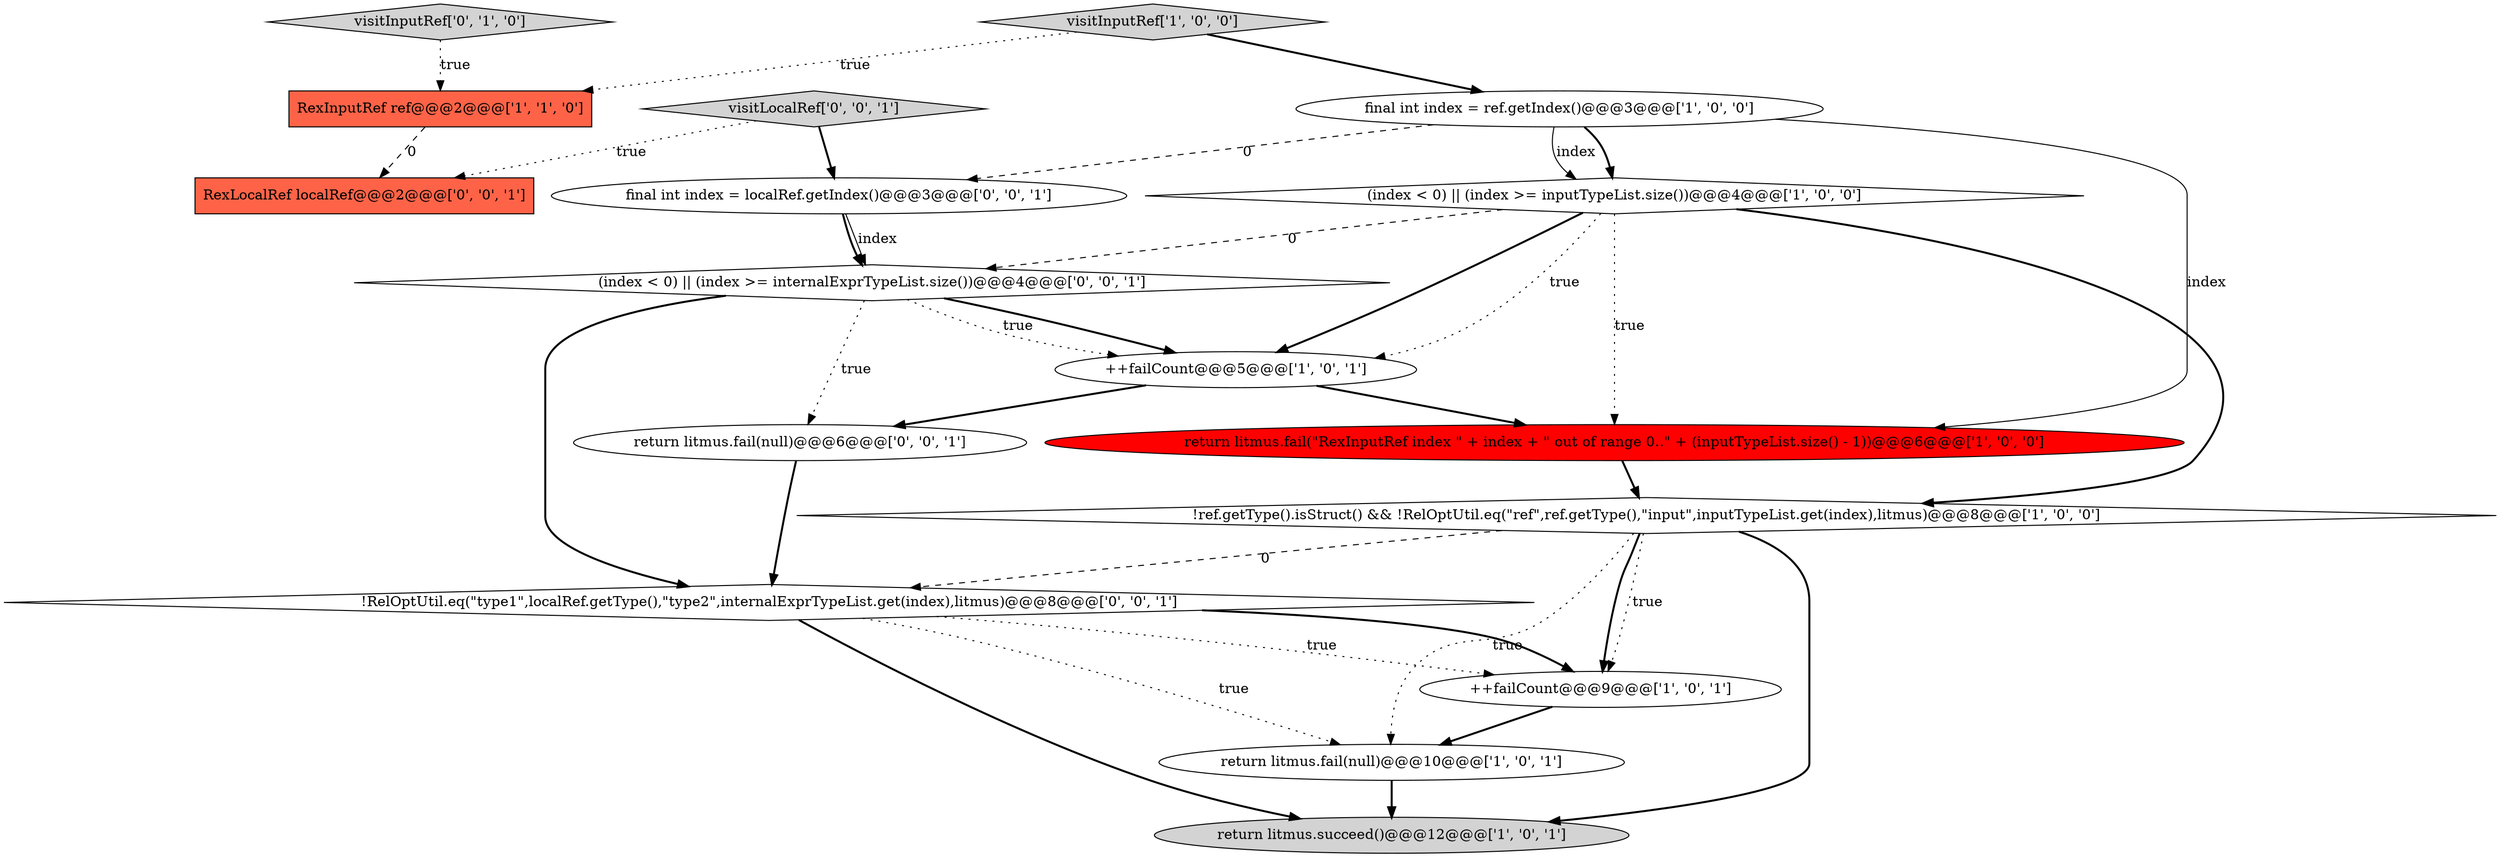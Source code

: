 digraph {
15 [style = filled, label = "return litmus.fail(null)@@@6@@@['0', '0', '1']", fillcolor = white, shape = ellipse image = "AAA0AAABBB3BBB"];
1 [style = filled, label = "RexInputRef ref@@@2@@@['1', '1', '0']", fillcolor = tomato, shape = box image = "AAA0AAABBB1BBB"];
4 [style = filled, label = "!ref.getType().isStruct() && !RelOptUtil.eq(\"ref\",ref.getType(),\"input\",inputTypeList.get(index),litmus)@@@8@@@['1', '0', '0']", fillcolor = white, shape = diamond image = "AAA0AAABBB1BBB"];
3 [style = filled, label = "(index < 0) || (index >= inputTypeList.size())@@@4@@@['1', '0', '0']", fillcolor = white, shape = diamond image = "AAA0AAABBB1BBB"];
13 [style = filled, label = "!RelOptUtil.eq(\"type1\",localRef.getType(),\"type2\",internalExprTypeList.get(index),litmus)@@@8@@@['0', '0', '1']", fillcolor = white, shape = diamond image = "AAA0AAABBB3BBB"];
9 [style = filled, label = "++failCount@@@5@@@['1', '0', '1']", fillcolor = white, shape = ellipse image = "AAA0AAABBB1BBB"];
5 [style = filled, label = "final int index = ref.getIndex()@@@3@@@['1', '0', '0']", fillcolor = white, shape = ellipse image = "AAA0AAABBB1BBB"];
11 [style = filled, label = "visitLocalRef['0', '0', '1']", fillcolor = lightgray, shape = diamond image = "AAA0AAABBB3BBB"];
0 [style = filled, label = "++failCount@@@9@@@['1', '0', '1']", fillcolor = white, shape = ellipse image = "AAA0AAABBB1BBB"];
6 [style = filled, label = "return litmus.fail(null)@@@10@@@['1', '0', '1']", fillcolor = white, shape = ellipse image = "AAA0AAABBB1BBB"];
10 [style = filled, label = "visitInputRef['0', '1', '0']", fillcolor = lightgray, shape = diamond image = "AAA0AAABBB2BBB"];
14 [style = filled, label = "RexLocalRef localRef@@@2@@@['0', '0', '1']", fillcolor = tomato, shape = box image = "AAA0AAABBB3BBB"];
16 [style = filled, label = "final int index = localRef.getIndex()@@@3@@@['0', '0', '1']", fillcolor = white, shape = ellipse image = "AAA0AAABBB3BBB"];
12 [style = filled, label = "(index < 0) || (index >= internalExprTypeList.size())@@@4@@@['0', '0', '1']", fillcolor = white, shape = diamond image = "AAA0AAABBB3BBB"];
8 [style = filled, label = "visitInputRef['1', '0', '0']", fillcolor = lightgray, shape = diamond image = "AAA0AAABBB1BBB"];
2 [style = filled, label = "return litmus.fail(\"RexInputRef index \" + index + \" out of range 0..\" + (inputTypeList.size() - 1))@@@6@@@['1', '0', '0']", fillcolor = red, shape = ellipse image = "AAA1AAABBB1BBB"];
7 [style = filled, label = "return litmus.succeed()@@@12@@@['1', '0', '1']", fillcolor = lightgray, shape = ellipse image = "AAA0AAABBB1BBB"];
4->6 [style = dotted, label="true"];
5->3 [style = bold, label=""];
11->16 [style = bold, label=""];
13->6 [style = dotted, label="true"];
15->13 [style = bold, label=""];
16->12 [style = solid, label="index"];
1->14 [style = dashed, label="0"];
9->2 [style = bold, label=""];
0->6 [style = bold, label=""];
4->0 [style = dotted, label="true"];
11->14 [style = dotted, label="true"];
12->15 [style = dotted, label="true"];
3->9 [style = dotted, label="true"];
5->3 [style = solid, label="index"];
12->9 [style = bold, label=""];
2->4 [style = bold, label=""];
3->4 [style = bold, label=""];
4->7 [style = bold, label=""];
4->0 [style = bold, label=""];
5->2 [style = solid, label="index"];
5->16 [style = dashed, label="0"];
3->9 [style = bold, label=""];
8->1 [style = dotted, label="true"];
12->13 [style = bold, label=""];
3->12 [style = dashed, label="0"];
8->5 [style = bold, label=""];
13->0 [style = dotted, label="true"];
9->15 [style = bold, label=""];
13->7 [style = bold, label=""];
10->1 [style = dotted, label="true"];
6->7 [style = bold, label=""];
4->13 [style = dashed, label="0"];
16->12 [style = bold, label=""];
3->2 [style = dotted, label="true"];
13->0 [style = bold, label=""];
12->9 [style = dotted, label="true"];
}
